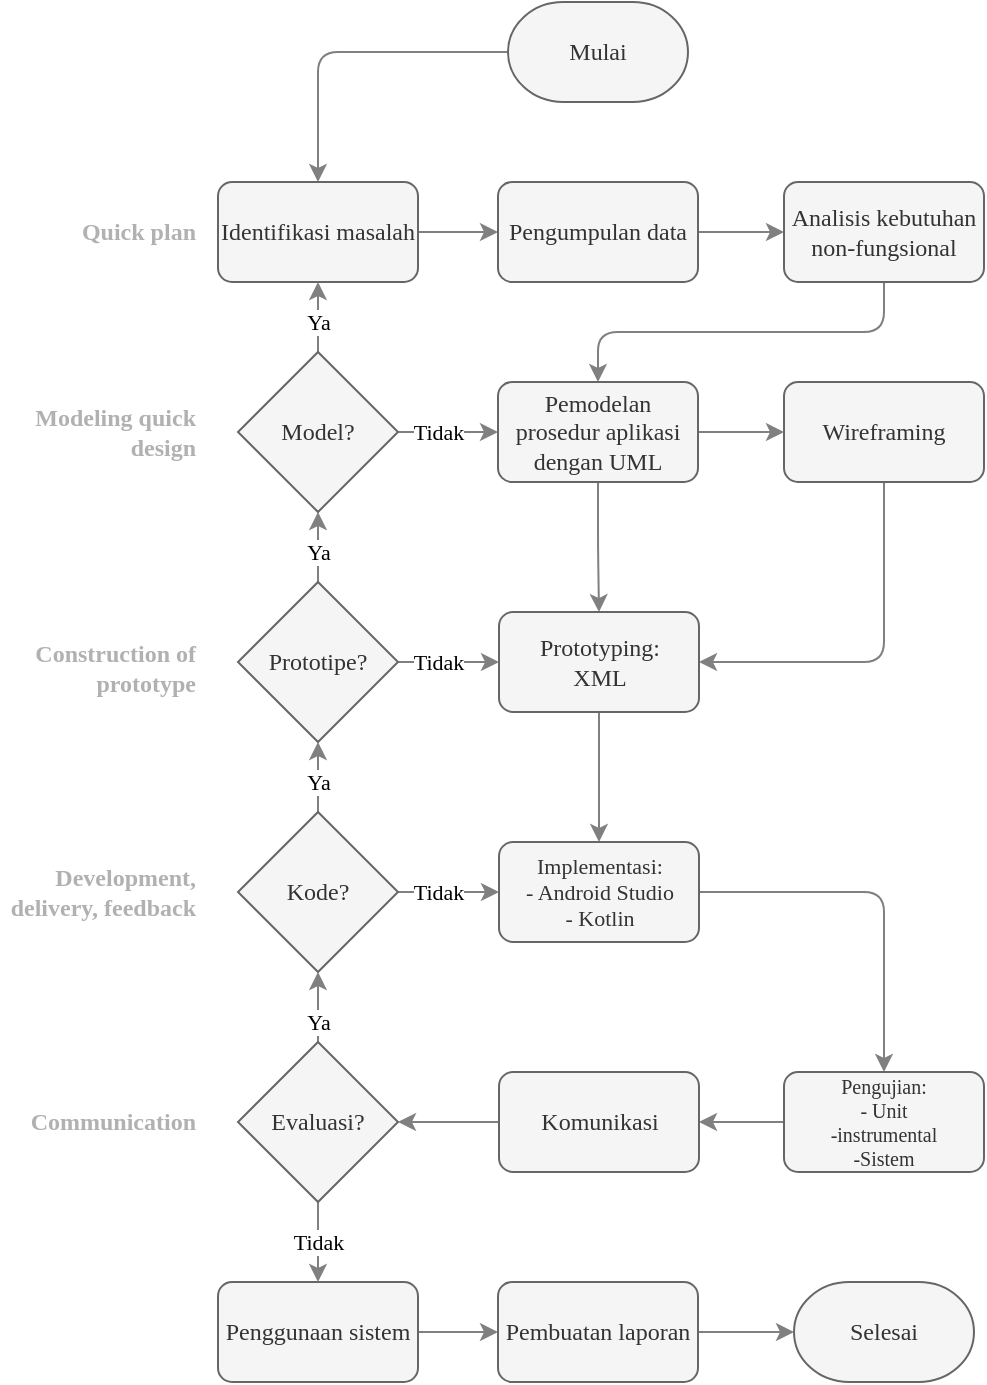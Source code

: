 <mxfile version="21.1.4" type="github">
  <diagram id="C5RBs43oDa-KdzZeNtuy" name="Page-1">
    <mxGraphModel dx="993" dy="525" grid="1" gridSize="10" guides="1" tooltips="1" connect="1" arrows="1" fold="1" page="1" pageScale="1" pageWidth="827" pageHeight="1169" math="0" shadow="0">
      <root>
        <mxCell id="WIyWlLk6GJQsqaUBKTNV-0" />
        <mxCell id="WIyWlLk6GJQsqaUBKTNV-1" parent="WIyWlLk6GJQsqaUBKTNV-0" />
        <mxCell id="ktbN5aYwxhZYsoAh1HYY-9" value="" style="edgeStyle=orthogonalEdgeStyle;rounded=1;orthogonalLoop=1;jettySize=auto;html=1;strokeColor=#808080;fontFamily=Ubuntu;fontSource=https%3A%2F%2Ffonts.googleapis.com%2Fcss%3Ffamily%3DUbuntu;" parent="WIyWlLk6GJQsqaUBKTNV-1" source="ktbN5aYwxhZYsoAh1HYY-3" target="ktbN5aYwxhZYsoAh1HYY-4" edge="1">
          <mxGeometry relative="1" as="geometry" />
        </mxCell>
        <mxCell id="ktbN5aYwxhZYsoAh1HYY-3" value="Mulai" style="strokeWidth=1;html=1;shape=mxgraph.flowchart.terminator;whiteSpace=wrap;strokeColor=#666666;fontFamily=Ubuntu;fontSource=https%3A%2F%2Ffonts.googleapis.com%2Fcss%3Ffamily%3DUbuntu;fillColor=#f5f5f5;fontColor=#333333;" parent="WIyWlLk6GJQsqaUBKTNV-1" vertex="1">
          <mxGeometry x="459" y="30" width="90" height="50" as="geometry" />
        </mxCell>
        <mxCell id="ktbN5aYwxhZYsoAh1HYY-7" value="" style="edgeStyle=orthogonalEdgeStyle;rounded=0;orthogonalLoop=1;jettySize=auto;html=1;strokeColor=#808080;fontFamily=Ubuntu;fontSource=https%3A%2F%2Ffonts.googleapis.com%2Fcss%3Ffamily%3DUbuntu;" parent="WIyWlLk6GJQsqaUBKTNV-1" source="ktbN5aYwxhZYsoAh1HYY-4" target="ktbN5aYwxhZYsoAh1HYY-6" edge="1">
          <mxGeometry relative="1" as="geometry" />
        </mxCell>
        <mxCell id="ktbN5aYwxhZYsoAh1HYY-4" value="Identifikasi masalah" style="rounded=1;whiteSpace=wrap;html=1;absoluteArcSize=1;arcSize=14;strokeWidth=1;strokeColor=#666666;fontFamily=Ubuntu;fontSource=https%3A%2F%2Ffonts.googleapis.com%2Fcss%3Ffamily%3DUbuntu;fillColor=#f5f5f5;fontColor=#333333;" parent="WIyWlLk6GJQsqaUBKTNV-1" vertex="1">
          <mxGeometry x="314" y="120" width="100" height="50" as="geometry" />
        </mxCell>
        <mxCell id="ktbN5aYwxhZYsoAh1HYY-11" value="" style="edgeStyle=orthogonalEdgeStyle;rounded=0;orthogonalLoop=1;jettySize=auto;html=1;strokeColor=#808080;fontFamily=Ubuntu;fontSource=https%3A%2F%2Ffonts.googleapis.com%2Fcss%3Ffamily%3DUbuntu;" parent="WIyWlLk6GJQsqaUBKTNV-1" source="ktbN5aYwxhZYsoAh1HYY-6" target="ktbN5aYwxhZYsoAh1HYY-10" edge="1">
          <mxGeometry relative="1" as="geometry" />
        </mxCell>
        <mxCell id="ktbN5aYwxhZYsoAh1HYY-6" value="Pengumpulan data" style="rounded=1;whiteSpace=wrap;html=1;strokeColor=#666666;arcSize=14;strokeWidth=1;fontFamily=Ubuntu;fontSource=https%3A%2F%2Ffonts.googleapis.com%2Fcss%3Ffamily%3DUbuntu;fillColor=#f5f5f5;fontColor=#333333;" parent="WIyWlLk6GJQsqaUBKTNV-1" vertex="1">
          <mxGeometry x="454" y="120" width="100" height="50" as="geometry" />
        </mxCell>
        <mxCell id="ktbN5aYwxhZYsoAh1HYY-16" value="" style="edgeStyle=orthogonalEdgeStyle;rounded=1;orthogonalLoop=1;jettySize=auto;html=1;strokeColor=#808080;fontFamily=Ubuntu;fontSource=https%3A%2F%2Ffonts.googleapis.com%2Fcss%3Ffamily%3DUbuntu;exitX=0.5;exitY=1;exitDx=0;exitDy=0;" parent="WIyWlLk6GJQsqaUBKTNV-1" source="ktbN5aYwxhZYsoAh1HYY-10" target="ktbN5aYwxhZYsoAh1HYY-17" edge="1">
          <mxGeometry relative="1" as="geometry" />
        </mxCell>
        <mxCell id="ktbN5aYwxhZYsoAh1HYY-10" value="Analisis kebutuhan non-fungsional" style="rounded=1;whiteSpace=wrap;html=1;strokeColor=#666666;arcSize=14;strokeWidth=1;fontFamily=Ubuntu;fontSource=https%3A%2F%2Ffonts.googleapis.com%2Fcss%3Ffamily%3DUbuntu;fillColor=#f5f5f5;fontColor=#333333;" parent="WIyWlLk6GJQsqaUBKTNV-1" vertex="1">
          <mxGeometry x="597" y="120" width="100" height="50" as="geometry" />
        </mxCell>
        <mxCell id="NbRlIwlE_Kw9sblHJF5f-21" style="edgeStyle=orthogonalEdgeStyle;rounded=1;orthogonalLoop=1;jettySize=auto;html=1;entryX=1;entryY=0.5;entryDx=0;entryDy=0;exitX=0.5;exitY=1;exitDx=0;exitDy=0;strokeColor=#808080;" edge="1" parent="WIyWlLk6GJQsqaUBKTNV-1" source="ktbN5aYwxhZYsoAh1HYY-15" target="ktbN5aYwxhZYsoAh1HYY-19">
          <mxGeometry relative="1" as="geometry" />
        </mxCell>
        <mxCell id="ktbN5aYwxhZYsoAh1HYY-15" value="Wireframing" style="rounded=1;whiteSpace=wrap;html=1;strokeColor=#666666;arcSize=14;strokeWidth=1;fontFamily=Ubuntu;fontSource=https%3A%2F%2Ffonts.googleapis.com%2Fcss%3Ffamily%3DUbuntu;fillColor=#f5f5f5;fontColor=#333333;" parent="WIyWlLk6GJQsqaUBKTNV-1" vertex="1">
          <mxGeometry x="597" y="220" width="100" height="50" as="geometry" />
        </mxCell>
        <mxCell id="ktbN5aYwxhZYsoAh1HYY-20" value="" style="edgeStyle=orthogonalEdgeStyle;rounded=1;orthogonalLoop=1;jettySize=auto;html=1;strokeColor=#808080;fontFamily=Ubuntu;fontSource=https%3A%2F%2Ffonts.googleapis.com%2Fcss%3Ffamily%3DUbuntu;entryX=0.5;entryY=0;entryDx=0;entryDy=0;" parent="WIyWlLk6GJQsqaUBKTNV-1" source="ktbN5aYwxhZYsoAh1HYY-17" target="ktbN5aYwxhZYsoAh1HYY-19" edge="1">
          <mxGeometry relative="1" as="geometry" />
        </mxCell>
        <mxCell id="NbRlIwlE_Kw9sblHJF5f-19" style="edgeStyle=orthogonalEdgeStyle;rounded=0;orthogonalLoop=1;jettySize=auto;html=1;entryX=0;entryY=0.5;entryDx=0;entryDy=0;strokeColor=#808080;" edge="1" parent="WIyWlLk6GJQsqaUBKTNV-1" source="ktbN5aYwxhZYsoAh1HYY-17" target="ktbN5aYwxhZYsoAh1HYY-15">
          <mxGeometry relative="1" as="geometry" />
        </mxCell>
        <mxCell id="ktbN5aYwxhZYsoAh1HYY-17" value="Pemodelan prosedur aplikasi dengan UML" style="rounded=1;whiteSpace=wrap;html=1;strokeColor=#666666;arcSize=14;strokeWidth=1;fontFamily=Ubuntu;fontSource=https%3A%2F%2Ffonts.googleapis.com%2Fcss%3Ffamily%3DUbuntu;fillColor=#f5f5f5;fontColor=#333333;" parent="WIyWlLk6GJQsqaUBKTNV-1" vertex="1">
          <mxGeometry x="454" y="220" width="100" height="50" as="geometry" />
        </mxCell>
        <mxCell id="NbRlIwlE_Kw9sblHJF5f-6" style="edgeStyle=orthogonalEdgeStyle;rounded=1;orthogonalLoop=1;jettySize=auto;html=1;exitX=0.5;exitY=1;exitDx=0;exitDy=0;entryX=0.5;entryY=0;entryDx=0;entryDy=0;strokeColor=#808080;" edge="1" parent="WIyWlLk6GJQsqaUBKTNV-1" source="ktbN5aYwxhZYsoAh1HYY-19" target="ktbN5aYwxhZYsoAh1HYY-106">
          <mxGeometry relative="1" as="geometry" />
        </mxCell>
        <mxCell id="ktbN5aYwxhZYsoAh1HYY-19" value="Prototyping:&lt;br&gt;XML" style="rounded=1;whiteSpace=wrap;html=1;arcSize=14;strokeWidth=1;fontFamily=Ubuntu;fontSource=https%3A%2F%2Ffonts.googleapis.com%2Fcss%3Ffamily%3DUbuntu;strokeColor=#666666;fillColor=#f5f5f5;fontColor=#333333;" parent="WIyWlLk6GJQsqaUBKTNV-1" vertex="1">
          <mxGeometry x="454.5" y="335" width="100" height="50" as="geometry" />
        </mxCell>
        <mxCell id="NbRlIwlE_Kw9sblHJF5f-90" value="" style="edgeStyle=orthogonalEdgeStyle;rounded=0;orthogonalLoop=1;jettySize=auto;html=1;strokeColor=#808080;" edge="1" parent="WIyWlLk6GJQsqaUBKTNV-1" source="ktbN5aYwxhZYsoAh1HYY-93" target="NbRlIwlE_Kw9sblHJF5f-89">
          <mxGeometry relative="1" as="geometry" />
        </mxCell>
        <mxCell id="ktbN5aYwxhZYsoAh1HYY-93" value="Penggunaan sistem" style="whiteSpace=wrap;html=1;strokeColor=#666666;rounded=1;arcSize=14;strokeWidth=1;fontFamily=Ubuntu;fontSource=https%3A%2F%2Ffonts.googleapis.com%2Fcss%3Ffamily%3DUbuntu;fillColor=#f5f5f5;fontColor=#333333;" parent="WIyWlLk6GJQsqaUBKTNV-1" vertex="1">
          <mxGeometry x="314" y="670" width="100" height="50" as="geometry" />
        </mxCell>
        <mxCell id="ktbN5aYwxhZYsoAh1HYY-98" value="Selesai" style="strokeWidth=1;html=1;shape=mxgraph.flowchart.terminator;whiteSpace=wrap;fontFamily=Ubuntu;fontSource=https%3A%2F%2Ffonts.googleapis.com%2Fcss%3Ffamily%3DUbuntu;strokeColor=#666666;fillColor=#f5f5f5;fontColor=#333333;" parent="WIyWlLk6GJQsqaUBKTNV-1" vertex="1">
          <mxGeometry x="602" y="670" width="90" height="50" as="geometry" />
        </mxCell>
        <mxCell id="NbRlIwlE_Kw9sblHJF5f-32" style="edgeStyle=orthogonalEdgeStyle;rounded=1;orthogonalLoop=1;jettySize=auto;html=1;exitX=1;exitY=0.5;exitDx=0;exitDy=0;entryX=0.5;entryY=0;entryDx=0;entryDy=0;strokeColor=#808080;" edge="1" parent="WIyWlLk6GJQsqaUBKTNV-1" source="ktbN5aYwxhZYsoAh1HYY-106" target="ktbN5aYwxhZYsoAh1HYY-113">
          <mxGeometry relative="1" as="geometry" />
        </mxCell>
        <mxCell id="ktbN5aYwxhZYsoAh1HYY-106" value="Implementasi:&lt;br style=&quot;font-size: 11px;&quot;&gt;- Android Studio&lt;br style=&quot;font-size: 11px;&quot;&gt;- Kotlin" style="rounded=1;whiteSpace=wrap;html=1;strokeColor=#666666;arcSize=14;strokeWidth=1;fontSize=11;fontFamily=Ubuntu;fontSource=https%3A%2F%2Ffonts.googleapis.com%2Fcss%3Ffamily%3DUbuntu;fillColor=#f5f5f5;fontColor=#333333;" parent="WIyWlLk6GJQsqaUBKTNV-1" vertex="1">
          <mxGeometry x="454.5" y="450" width="100" height="50" as="geometry" />
        </mxCell>
        <mxCell id="NbRlIwlE_Kw9sblHJF5f-10" value="Ya" style="edgeStyle=orthogonalEdgeStyle;rounded=0;orthogonalLoop=1;jettySize=auto;html=1;strokeColor=#808080;fontFamily=Ubuntu;fontSource=https%3A%2F%2Ffonts.googleapis.com%2Fcss%3Ffamily%3DUbuntu;" edge="1" parent="WIyWlLk6GJQsqaUBKTNV-1" source="ktbN5aYwxhZYsoAh1HYY-111" target="NbRlIwlE_Kw9sblHJF5f-9">
          <mxGeometry x="0.111" relative="1" as="geometry">
            <mxPoint as="offset" />
          </mxGeometry>
        </mxCell>
        <mxCell id="NbRlIwlE_Kw9sblHJF5f-36" value="Tidak" style="edgeStyle=orthogonalEdgeStyle;orthogonalLoop=1;jettySize=auto;html=1;strokeColor=#808080;rounded=0;elbow=vertical;fontFamily=Ubuntu;fontSource=https%3A%2F%2Ffonts.googleapis.com%2Fcss%3Ffamily%3DUbuntu;" edge="1" parent="WIyWlLk6GJQsqaUBKTNV-1" source="ktbN5aYwxhZYsoAh1HYY-111" target="ktbN5aYwxhZYsoAh1HYY-106">
          <mxGeometry x="-0.229" relative="1" as="geometry">
            <mxPoint as="offset" />
          </mxGeometry>
        </mxCell>
        <mxCell id="ktbN5aYwxhZYsoAh1HYY-111" value="Kode?" style="rhombus;whiteSpace=wrap;html=1;fontSize=12;strokeColor=#666666;rounded=0;arcSize=14;strokeWidth=1;fontFamily=Ubuntu;fontSource=https%3A%2F%2Ffonts.googleapis.com%2Fcss%3Ffamily%3DUbuntu;fillColor=#f5f5f5;fontColor=#333333;" parent="WIyWlLk6GJQsqaUBKTNV-1" vertex="1">
          <mxGeometry x="324" y="435" width="80" height="80" as="geometry" />
        </mxCell>
        <mxCell id="NbRlIwlE_Kw9sblHJF5f-40" value="" style="edgeStyle=orthogonalEdgeStyle;rounded=0;orthogonalLoop=1;jettySize=auto;html=1;strokeColor=#808080;" edge="1" parent="WIyWlLk6GJQsqaUBKTNV-1" source="ktbN5aYwxhZYsoAh1HYY-113" target="ktbN5aYwxhZYsoAh1HYY-120">
          <mxGeometry relative="1" as="geometry" />
        </mxCell>
        <mxCell id="ktbN5aYwxhZYsoAh1HYY-113" value="Pengujian:&lt;br style=&quot;font-size: 10px;&quot;&gt;- Unit&lt;br style=&quot;font-size: 10px;&quot;&gt;-instrumental&lt;br style=&quot;font-size: 10px;&quot;&gt;-Sistem" style="whiteSpace=wrap;html=1;strokeColor=#666666;rounded=1;arcSize=14;strokeWidth=1;fontSize=10;fontFamily=Ubuntu;fontSource=https%3A%2F%2Ffonts.googleapis.com%2Fcss%3Ffamily%3DUbuntu;fillColor=#f5f5f5;fontColor=#333333;" parent="WIyWlLk6GJQsqaUBKTNV-1" vertex="1">
          <mxGeometry x="597" y="565" width="100" height="50" as="geometry" />
        </mxCell>
        <mxCell id="NbRlIwlE_Kw9sblHJF5f-41" value="" style="edgeStyle=orthogonalEdgeStyle;rounded=0;orthogonalLoop=1;jettySize=auto;html=1;strokeColor=#808080;" edge="1" parent="WIyWlLk6GJQsqaUBKTNV-1" source="ktbN5aYwxhZYsoAh1HYY-120" target="NbRlIwlE_Kw9sblHJF5f-33">
          <mxGeometry relative="1" as="geometry" />
        </mxCell>
        <mxCell id="ktbN5aYwxhZYsoAh1HYY-120" value="Komunikasi" style="rounded=1;whiteSpace=wrap;html=1;strokeColor=#666666;arcSize=14;strokeWidth=1;fontFamily=Ubuntu;fontSource=https%3A%2F%2Ffonts.googleapis.com%2Fcss%3Ffamily%3DUbuntu;fillColor=#f5f5f5;fontColor=#333333;" parent="WIyWlLk6GJQsqaUBKTNV-1" vertex="1">
          <mxGeometry x="454.5" y="565" width="100" height="50" as="geometry" />
        </mxCell>
        <mxCell id="NbRlIwlE_Kw9sblHJF5f-0" value="Quick plan" style="text;strokeColor=none;align=right;fillColor=none;html=1;verticalAlign=middle;rounded=0;fontFamily=Ubuntu;fontSource=https%3A%2F%2Ffonts.googleapis.com%2Fcss%3Ffamily%3DUbuntu;textOpacity=30;fontStyle=1;whiteSpace=wrap;" vertex="1" parent="WIyWlLk6GJQsqaUBKTNV-1">
          <mxGeometry x="205" y="120" width="100" height="50" as="geometry" />
        </mxCell>
        <mxCell id="NbRlIwlE_Kw9sblHJF5f-1" value="Modeling quick design" style="text;strokeColor=none;align=right;fillColor=none;html=1;verticalAlign=middle;rounded=0;fontFamily=Ubuntu;fontSource=https%3A%2F%2Ffonts.googleapis.com%2Fcss%3Ffamily%3DUbuntu;textOpacity=30;fontStyle=1;whiteSpace=wrap;" vertex="1" parent="WIyWlLk6GJQsqaUBKTNV-1">
          <mxGeometry x="205" y="220" width="100" height="50" as="geometry" />
        </mxCell>
        <mxCell id="NbRlIwlE_Kw9sblHJF5f-2" value="Construction of prototype" style="text;strokeColor=none;align=right;fillColor=none;html=1;verticalAlign=middle;rounded=0;fontFamily=Ubuntu;fontSource=https%3A%2F%2Ffonts.googleapis.com%2Fcss%3Ffamily%3DUbuntu;textOpacity=30;fontStyle=1;whiteSpace=wrap;" vertex="1" parent="WIyWlLk6GJQsqaUBKTNV-1">
          <mxGeometry x="205" y="335" width="100" height="55" as="geometry" />
        </mxCell>
        <mxCell id="NbRlIwlE_Kw9sblHJF5f-7" value="Development, delivery, feedback" style="text;strokeColor=none;align=right;fillColor=none;html=1;verticalAlign=middle;rounded=0;fontFamily=Ubuntu;fontSource=https%3A%2F%2Ffonts.googleapis.com%2Fcss%3Ffamily%3DUbuntu;textOpacity=30;fontStyle=1;whiteSpace=wrap;" vertex="1" parent="WIyWlLk6GJQsqaUBKTNV-1">
          <mxGeometry x="205" y="450" width="100" height="50" as="geometry" />
        </mxCell>
        <mxCell id="NbRlIwlE_Kw9sblHJF5f-11" value="Tidak" style="edgeStyle=orthogonalEdgeStyle;rounded=0;orthogonalLoop=1;jettySize=auto;html=1;strokeColor=#808080;fontFamily=Ubuntu;fontSource=https%3A%2F%2Ffonts.googleapis.com%2Fcss%3Ffamily%3DUbuntu;" edge="1" parent="WIyWlLk6GJQsqaUBKTNV-1" source="NbRlIwlE_Kw9sblHJF5f-9" target="ktbN5aYwxhZYsoAh1HYY-19">
          <mxGeometry x="-0.225" relative="1" as="geometry">
            <Array as="points">
              <mxPoint x="430" y="360" />
              <mxPoint x="430" y="360" />
            </Array>
            <mxPoint as="offset" />
          </mxGeometry>
        </mxCell>
        <mxCell id="NbRlIwlE_Kw9sblHJF5f-16" value="Ya" style="edgeStyle=orthogonalEdgeStyle;rounded=0;orthogonalLoop=1;jettySize=auto;html=1;strokeColor=#808080;fontFamily=Ubuntu;fontSource=https%3A%2F%2Ffonts.googleapis.com%2Fcss%3Ffamily%3DUbuntu;" edge="1" parent="WIyWlLk6GJQsqaUBKTNV-1" source="NbRlIwlE_Kw9sblHJF5f-9" target="NbRlIwlE_Kw9sblHJF5f-15">
          <mxGeometry x="0.11" relative="1" as="geometry">
            <mxPoint as="offset" />
          </mxGeometry>
        </mxCell>
        <mxCell id="NbRlIwlE_Kw9sblHJF5f-9" value="Prototipe?" style="rhombus;whiteSpace=wrap;html=1;fontFamily=Ubuntu;strokeColor=#666666;rounded=0;arcSize=14;strokeWidth=1;fontSource=https%3A%2F%2Ffonts.googleapis.com%2Fcss%3Ffamily%3DUbuntu;fillColor=#f5f5f5;fontColor=#333333;" vertex="1" parent="WIyWlLk6GJQsqaUBKTNV-1">
          <mxGeometry x="324" y="320" width="80" height="80" as="geometry" />
        </mxCell>
        <mxCell id="NbRlIwlE_Kw9sblHJF5f-18" value="Tidak" style="edgeStyle=orthogonalEdgeStyle;rounded=0;orthogonalLoop=1;jettySize=auto;html=1;exitX=1;exitY=0.5;exitDx=0;exitDy=0;entryX=0;entryY=0.5;entryDx=0;entryDy=0;strokeColor=#808080;fontFamily=Ubuntu;fontSource=https%3A%2F%2Ffonts.googleapis.com%2Fcss%3Ffamily%3DUbuntu;" edge="1" parent="WIyWlLk6GJQsqaUBKTNV-1" source="NbRlIwlE_Kw9sblHJF5f-15" target="ktbN5aYwxhZYsoAh1HYY-17">
          <mxGeometry x="-0.22" relative="1" as="geometry">
            <mxPoint as="offset" />
          </mxGeometry>
        </mxCell>
        <mxCell id="NbRlIwlE_Kw9sblHJF5f-23" value="Ya" style="edgeStyle=orthogonalEdgeStyle;rounded=0;orthogonalLoop=1;jettySize=auto;html=1;strokeColor=#808080;fontFamily=Ubuntu;fontSource=https%3A%2F%2Ffonts.googleapis.com%2Fcss%3Ffamily%3DUbuntu;" edge="1" parent="WIyWlLk6GJQsqaUBKTNV-1" source="NbRlIwlE_Kw9sblHJF5f-15" target="ktbN5aYwxhZYsoAh1HYY-4">
          <mxGeometry x="0.111" relative="1" as="geometry">
            <mxPoint as="offset" />
          </mxGeometry>
        </mxCell>
        <mxCell id="NbRlIwlE_Kw9sblHJF5f-15" value="Model?" style="rhombus;whiteSpace=wrap;html=1;fontFamily=Ubuntu;strokeColor=#666666;rounded=0;arcSize=14;strokeWidth=1;fontSource=https%3A%2F%2Ffonts.googleapis.com%2Fcss%3Ffamily%3DUbuntu;fillColor=#f5f5f5;fontColor=#333333;" vertex="1" parent="WIyWlLk6GJQsqaUBKTNV-1">
          <mxGeometry x="324" y="205" width="80" height="80" as="geometry" />
        </mxCell>
        <mxCell id="NbRlIwlE_Kw9sblHJF5f-27" value="Communication" style="text;strokeColor=none;align=right;fillColor=none;html=1;verticalAlign=middle;rounded=0;fontFamily=Ubuntu;fontSource=https%3A%2F%2Ffonts.googleapis.com%2Fcss%3Ffamily%3DUbuntu;textOpacity=30;fontStyle=1;whiteSpace=wrap;" vertex="1" parent="WIyWlLk6GJQsqaUBKTNV-1">
          <mxGeometry x="205" y="565" width="100" height="50" as="geometry" />
        </mxCell>
        <mxCell id="NbRlIwlE_Kw9sblHJF5f-35" value="Ya" style="edgeStyle=orthogonalEdgeStyle;rounded=0;orthogonalLoop=1;jettySize=auto;html=1;exitX=0.5;exitY=0;exitDx=0;exitDy=0;entryX=0.5;entryY=1;entryDx=0;entryDy=0;strokeColor=#808080;fontFamily=Ubuntu;fontSource=https%3A%2F%2Ffonts.googleapis.com%2Fcss%3Ffamily%3DUbuntu;" edge="1" parent="WIyWlLk6GJQsqaUBKTNV-1" source="NbRlIwlE_Kw9sblHJF5f-33" target="ktbN5aYwxhZYsoAh1HYY-111">
          <mxGeometry x="-0.429" relative="1" as="geometry">
            <mxPoint as="offset" />
          </mxGeometry>
        </mxCell>
        <mxCell id="NbRlIwlE_Kw9sblHJF5f-43" value="Tidak" style="edgeStyle=orthogonalEdgeStyle;rounded=0;orthogonalLoop=1;jettySize=auto;html=1;strokeColor=#808080;fontFamily=Ubuntu;fontSource=https%3A%2F%2Ffonts.googleapis.com%2Fcss%3Ffamily%3DUbuntu;" edge="1" parent="WIyWlLk6GJQsqaUBKTNV-1" source="NbRlIwlE_Kw9sblHJF5f-33" target="ktbN5aYwxhZYsoAh1HYY-93">
          <mxGeometry relative="1" as="geometry">
            <mxPoint as="offset" />
          </mxGeometry>
        </mxCell>
        <mxCell id="NbRlIwlE_Kw9sblHJF5f-33" value="Evaluasi?" style="rhombus;whiteSpace=wrap;html=1;fontSize=12;fontFamily=Ubuntu;strokeColor=#666666;rounded=0;arcSize=14;strokeWidth=1;fontSource=https%3A%2F%2Ffonts.googleapis.com%2Fcss%3Ffamily%3DUbuntu;fillColor=#f5f5f5;fontColor=#333333;" vertex="1" parent="WIyWlLk6GJQsqaUBKTNV-1">
          <mxGeometry x="324" y="550" width="80" height="80" as="geometry" />
        </mxCell>
        <mxCell id="NbRlIwlE_Kw9sblHJF5f-91" value="" style="edgeStyle=orthogonalEdgeStyle;rounded=0;orthogonalLoop=1;jettySize=auto;html=1;strokeColor=#808080;" edge="1" parent="WIyWlLk6GJQsqaUBKTNV-1" source="NbRlIwlE_Kw9sblHJF5f-89" target="ktbN5aYwxhZYsoAh1HYY-98">
          <mxGeometry relative="1" as="geometry" />
        </mxCell>
        <mxCell id="NbRlIwlE_Kw9sblHJF5f-89" value="Pembuatan laporan" style="whiteSpace=wrap;html=1;strokeColor=#666666;rounded=1;arcSize=14;strokeWidth=1;fontFamily=Ubuntu;fontSource=https%3A%2F%2Ffonts.googleapis.com%2Fcss%3Ffamily%3DUbuntu;fillColor=#f5f5f5;fontColor=#333333;" vertex="1" parent="WIyWlLk6GJQsqaUBKTNV-1">
          <mxGeometry x="454" y="670" width="100" height="50" as="geometry" />
        </mxCell>
      </root>
    </mxGraphModel>
  </diagram>
</mxfile>
